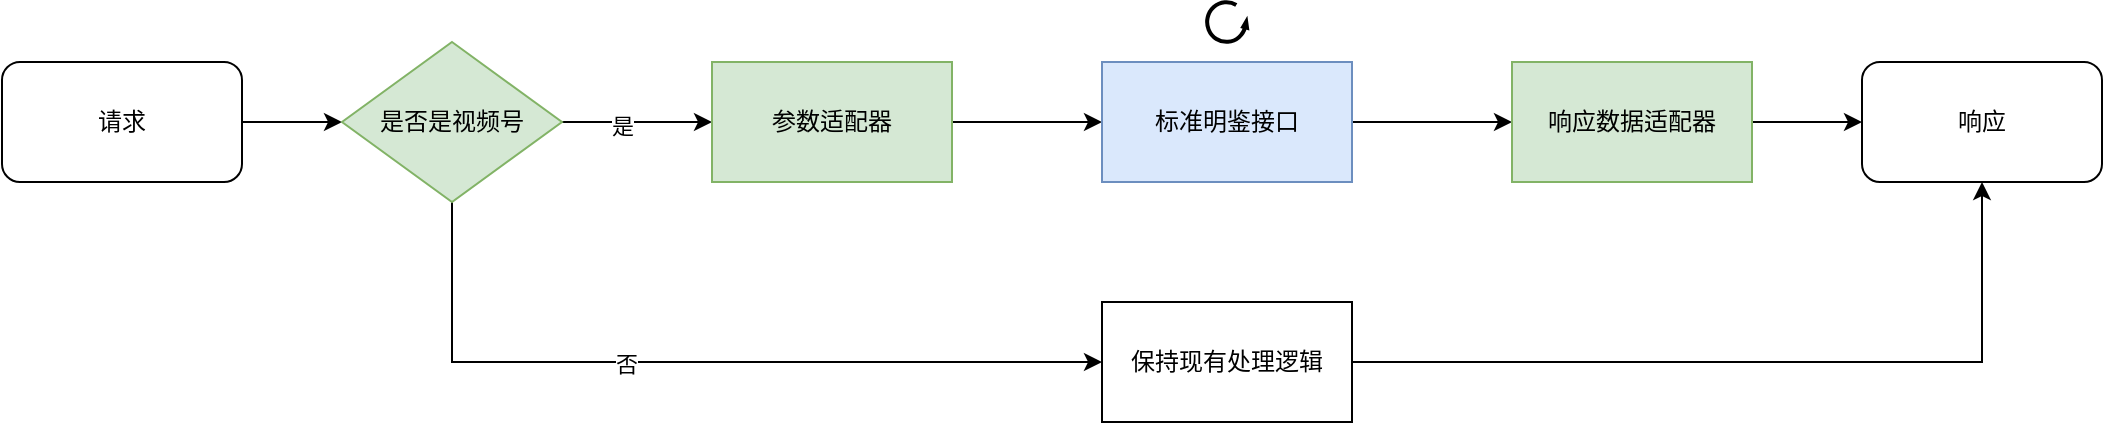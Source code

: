 <mxfile version="18.0.2" type="github">
  <diagram id="C5RBs43oDa-KdzZeNtuy" name="Page-1">
    <mxGraphModel dx="1426" dy="826" grid="1" gridSize="10" guides="1" tooltips="1" connect="1" arrows="1" fold="1" page="1" pageScale="1" pageWidth="2339" pageHeight="3300" math="0" shadow="0">
      <root>
        <mxCell id="WIyWlLk6GJQsqaUBKTNV-0" />
        <mxCell id="WIyWlLk6GJQsqaUBKTNV-1" parent="WIyWlLk6GJQsqaUBKTNV-0" />
        <mxCell id="xMZHpfmWbodK0x_E7PSt-1" style="edgeStyle=orthogonalEdgeStyle;rounded=0;orthogonalLoop=1;jettySize=auto;html=1;exitX=1;exitY=0.5;exitDx=0;exitDy=0;" edge="1" parent="WIyWlLk6GJQsqaUBKTNV-1" source="xMZHpfmWbodK0x_E7PSt-0">
          <mxGeometry relative="1" as="geometry">
            <mxPoint x="240" y="200" as="targetPoint" />
          </mxGeometry>
        </mxCell>
        <mxCell id="xMZHpfmWbodK0x_E7PSt-0" value="请求" style="rounded=1;whiteSpace=wrap;html=1;" vertex="1" parent="WIyWlLk6GJQsqaUBKTNV-1">
          <mxGeometry x="70" y="170" width="120" height="60" as="geometry" />
        </mxCell>
        <mxCell id="xMZHpfmWbodK0x_E7PSt-4" value="" style="edgeStyle=orthogonalEdgeStyle;rounded=0;orthogonalLoop=1;jettySize=auto;html=1;" edge="1" parent="WIyWlLk6GJQsqaUBKTNV-1" source="xMZHpfmWbodK0x_E7PSt-2" target="xMZHpfmWbodK0x_E7PSt-3">
          <mxGeometry relative="1" as="geometry" />
        </mxCell>
        <mxCell id="xMZHpfmWbodK0x_E7PSt-5" value="是" style="edgeLabel;html=1;align=center;verticalAlign=middle;resizable=0;points=[];" vertex="1" connectable="0" parent="xMZHpfmWbodK0x_E7PSt-4">
          <mxGeometry x="-0.2" y="-2" relative="1" as="geometry">
            <mxPoint as="offset" />
          </mxGeometry>
        </mxCell>
        <mxCell id="xMZHpfmWbodK0x_E7PSt-14" value="" style="edgeStyle=orthogonalEdgeStyle;rounded=0;orthogonalLoop=1;jettySize=auto;html=1;exitX=0.5;exitY=1;exitDx=0;exitDy=0;entryX=0;entryY=0.5;entryDx=0;entryDy=0;" edge="1" parent="WIyWlLk6GJQsqaUBKTNV-1" source="xMZHpfmWbodK0x_E7PSt-2" target="xMZHpfmWbodK0x_E7PSt-13">
          <mxGeometry relative="1" as="geometry" />
        </mxCell>
        <mxCell id="xMZHpfmWbodK0x_E7PSt-16" value="否" style="edgeLabel;html=1;align=center;verticalAlign=middle;resizable=0;points=[];" vertex="1" connectable="0" parent="xMZHpfmWbodK0x_E7PSt-14">
          <mxGeometry x="-0.175" y="-1" relative="1" as="geometry">
            <mxPoint as="offset" />
          </mxGeometry>
        </mxCell>
        <mxCell id="xMZHpfmWbodK0x_E7PSt-2" value="是否是视频号" style="rhombus;whiteSpace=wrap;html=1;fillColor=#d5e8d4;strokeColor=#82b366;" vertex="1" parent="WIyWlLk6GJQsqaUBKTNV-1">
          <mxGeometry x="240" y="160" width="110" height="80" as="geometry" />
        </mxCell>
        <mxCell id="xMZHpfmWbodK0x_E7PSt-7" value="" style="edgeStyle=orthogonalEdgeStyle;rounded=0;orthogonalLoop=1;jettySize=auto;html=1;" edge="1" parent="WIyWlLk6GJQsqaUBKTNV-1" source="xMZHpfmWbodK0x_E7PSt-3" target="xMZHpfmWbodK0x_E7PSt-6">
          <mxGeometry relative="1" as="geometry" />
        </mxCell>
        <mxCell id="xMZHpfmWbodK0x_E7PSt-3" value="参数适配器" style="whiteSpace=wrap;html=1;fillColor=#d5e8d4;strokeColor=#82b366;" vertex="1" parent="WIyWlLk6GJQsqaUBKTNV-1">
          <mxGeometry x="425" y="170" width="120" height="60" as="geometry" />
        </mxCell>
        <mxCell id="xMZHpfmWbodK0x_E7PSt-9" value="" style="edgeStyle=orthogonalEdgeStyle;rounded=0;orthogonalLoop=1;jettySize=auto;html=1;" edge="1" parent="WIyWlLk6GJQsqaUBKTNV-1" source="xMZHpfmWbodK0x_E7PSt-6" target="xMZHpfmWbodK0x_E7PSt-8">
          <mxGeometry relative="1" as="geometry" />
        </mxCell>
        <mxCell id="xMZHpfmWbodK0x_E7PSt-6" value="标准明鉴接口" style="whiteSpace=wrap;html=1;fillColor=#dae8fc;strokeColor=#6c8ebf;" vertex="1" parent="WIyWlLk6GJQsqaUBKTNV-1">
          <mxGeometry x="620" y="170" width="125" height="60" as="geometry" />
        </mxCell>
        <mxCell id="xMZHpfmWbodK0x_E7PSt-11" style="edgeStyle=orthogonalEdgeStyle;rounded=0;orthogonalLoop=1;jettySize=auto;html=1;exitX=1;exitY=0.5;exitDx=0;exitDy=0;entryX=0;entryY=0.5;entryDx=0;entryDy=0;" edge="1" parent="WIyWlLk6GJQsqaUBKTNV-1" source="xMZHpfmWbodK0x_E7PSt-8" target="xMZHpfmWbodK0x_E7PSt-10">
          <mxGeometry relative="1" as="geometry" />
        </mxCell>
        <mxCell id="xMZHpfmWbodK0x_E7PSt-8" value="响应数据适配器" style="whiteSpace=wrap;html=1;fillColor=#d5e8d4;strokeColor=#82b366;" vertex="1" parent="WIyWlLk6GJQsqaUBKTNV-1">
          <mxGeometry x="825" y="170" width="120" height="60" as="geometry" />
        </mxCell>
        <mxCell id="xMZHpfmWbodK0x_E7PSt-10" value="响应" style="rounded=1;whiteSpace=wrap;html=1;" vertex="1" parent="WIyWlLk6GJQsqaUBKTNV-1">
          <mxGeometry x="1000" y="170" width="120" height="60" as="geometry" />
        </mxCell>
        <mxCell id="xMZHpfmWbodK0x_E7PSt-15" style="edgeStyle=orthogonalEdgeStyle;rounded=0;orthogonalLoop=1;jettySize=auto;html=1;entryX=0.5;entryY=1;entryDx=0;entryDy=0;" edge="1" parent="WIyWlLk6GJQsqaUBKTNV-1" source="xMZHpfmWbodK0x_E7PSt-13" target="xMZHpfmWbodK0x_E7PSt-10">
          <mxGeometry relative="1" as="geometry" />
        </mxCell>
        <mxCell id="xMZHpfmWbodK0x_E7PSt-13" value="保持现有处理逻辑" style="whiteSpace=wrap;html=1;" vertex="1" parent="WIyWlLk6GJQsqaUBKTNV-1">
          <mxGeometry x="620" y="290" width="125" height="60" as="geometry" />
        </mxCell>
        <mxCell id="xMZHpfmWbodK0x_E7PSt-19" value="" style="verticalLabelPosition=bottom;html=1;verticalAlign=top;strokeWidth=2;shape=mxgraph.lean_mapping.physical_pull;pointerEvents=1;gradientColor=none;" vertex="1" parent="WIyWlLk6GJQsqaUBKTNV-1">
          <mxGeometry x="672.5" y="140" width="20" height="20" as="geometry" />
        </mxCell>
      </root>
    </mxGraphModel>
  </diagram>
</mxfile>
